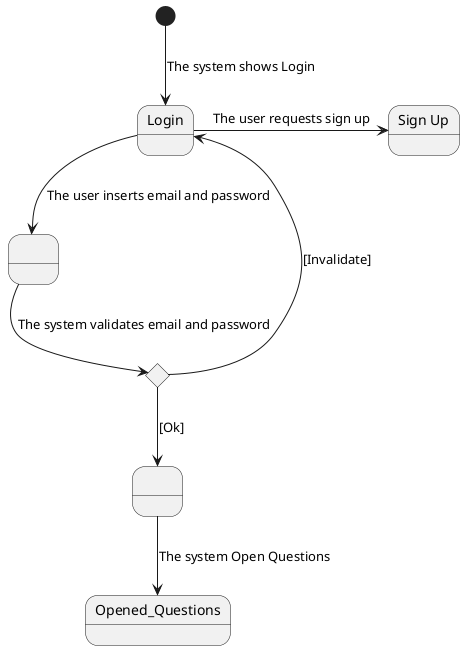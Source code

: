 @startuml

state " " as s1
state " " as s2
state "Sign Up" as SignUp
state "Decision" as Decision <<choice>>

[*] --> Login : The system shows Login

Login -down-> s1 : The user inserts email and password
Login -right-> SignUp: The user requests sign up
s1 -down-> Decision : The system validates email and password

Decision --> s2 : [Ok]
Decision --> Login : [Invalidate]

s2 --> Opened_Questions : The system Open Questions

@enduml
